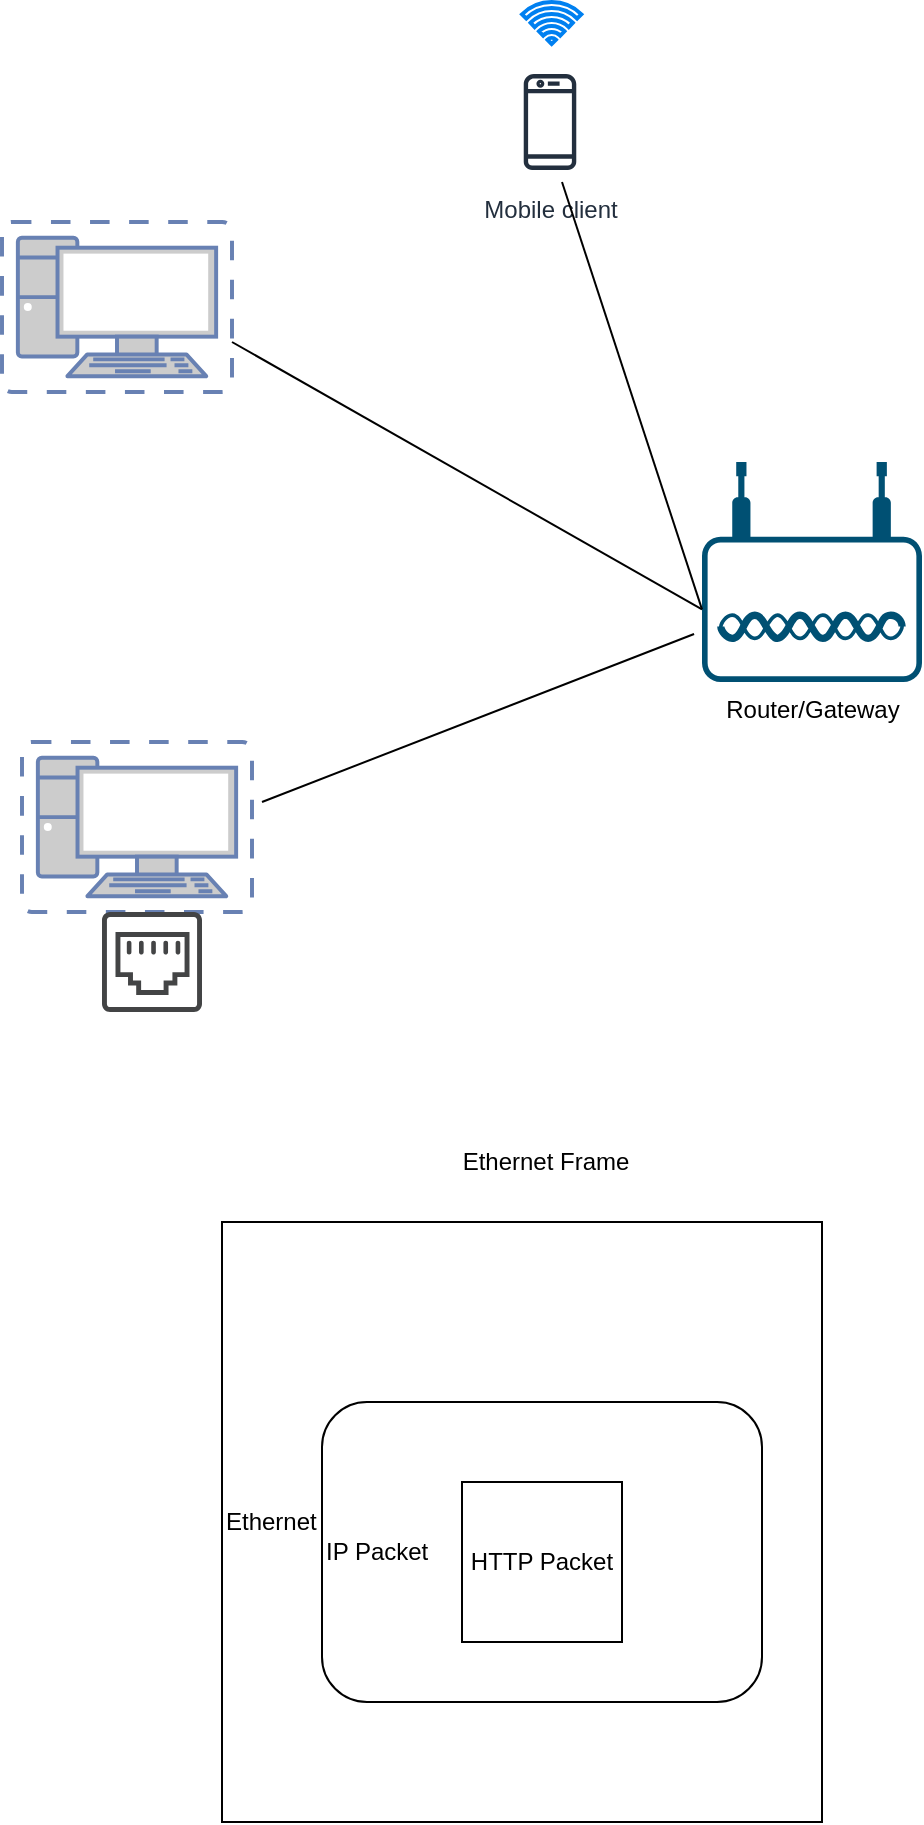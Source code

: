 <mxfile version="13.1.3">
    <diagram id="6hGFLwfOUW9BJ-s0fimq" name="Page-1">
        <mxGraphModel dx="958" dy="783" grid="1" gridSize="10" guides="1" tooltips="1" connect="1" arrows="1" fold="1" page="1" pageScale="1" pageWidth="827" pageHeight="1169" math="0" shadow="0">
            <root>
                <mxCell id="0"/>
                <mxCell id="1" parent="0"/>
                <mxCell id="2" value="Router/Gateway" style="points=[[0.03,0.36,0],[0.18,0,0],[0.5,0.34,0],[0.82,0,0],[0.97,0.36,0],[1,0.67,0],[0.975,0.975,0],[0.5,1,0],[0.025,0.975,0],[0,0.67,0]];verticalLabelPosition=bottom;html=1;verticalAlign=top;aspect=fixed;align=center;pointerEvents=1;shape=mxgraph.cisco19.wireless_access_point;fillColor=#005073;strokeColor=none;" vertex="1" parent="1">
                    <mxGeometry x="520" y="280" width="110" height="110" as="geometry"/>
                </mxCell>
                <mxCell id="3" value="" style="fontColor=#0066CC;verticalAlign=top;verticalLabelPosition=bottom;labelPosition=center;align=center;html=1;outlineConnect=0;fillColor=#CCCCCC;strokeColor=#6881B3;gradientColor=none;gradientDirection=north;strokeWidth=2;shape=mxgraph.networks.virtual_pc;" vertex="1" parent="1">
                    <mxGeometry x="170" y="160" width="115" height="85" as="geometry"/>
                </mxCell>
                <mxCell id="4" value="" style="fontColor=#0066CC;verticalAlign=top;verticalLabelPosition=bottom;labelPosition=center;align=center;html=1;outlineConnect=0;fillColor=#CCCCCC;strokeColor=#6881B3;gradientColor=none;gradientDirection=north;strokeWidth=2;shape=mxgraph.networks.virtual_pc;" vertex="1" parent="1">
                    <mxGeometry x="180" y="420" width="115" height="85" as="geometry"/>
                </mxCell>
                <mxCell id="6" value="Mobile client" style="outlineConnect=0;fontColor=#232F3E;gradientColor=none;strokeColor=#232F3E;fillColor=#ffffff;dashed=0;verticalLabelPosition=bottom;verticalAlign=top;align=center;html=1;fontSize=12;fontStyle=0;aspect=fixed;shape=mxgraph.aws4.resourceIcon;resIcon=mxgraph.aws4.mobile_client;" vertex="1" parent="1">
                    <mxGeometry x="414" y="80" width="60" height="60" as="geometry"/>
                </mxCell>
                <mxCell id="7" value="" style="html=1;verticalLabelPosition=bottom;align=center;labelBackgroundColor=#ffffff;verticalAlign=top;strokeWidth=2;strokeColor=#0080F0;shadow=0;dashed=0;shape=mxgraph.ios7.icons.wifi;pointerEvents=1" vertex="1" parent="1">
                    <mxGeometry x="430" y="50" width="29.7" height="21" as="geometry"/>
                </mxCell>
                <mxCell id="8" value="" style="endArrow=none;html=1;entryX=-0.036;entryY=0.782;entryDx=0;entryDy=0;entryPerimeter=0;" edge="1" parent="1" target="2">
                    <mxGeometry width="50" height="50" relative="1" as="geometry">
                        <mxPoint x="300" y="450" as="sourcePoint"/>
                        <mxPoint x="510" y="380" as="targetPoint"/>
                    </mxGeometry>
                </mxCell>
                <mxCell id="9" value="" style="endArrow=none;html=1;exitX=0;exitY=0.67;exitDx=0;exitDy=0;exitPerimeter=0;" edge="1" parent="1" source="2">
                    <mxGeometry width="50" height="50" relative="1" as="geometry">
                        <mxPoint x="400" y="190" as="sourcePoint"/>
                        <mxPoint x="450" y="140" as="targetPoint"/>
                    </mxGeometry>
                </mxCell>
                <mxCell id="10" value="" style="endArrow=none;html=1;entryX=0;entryY=0.67;entryDx=0;entryDy=0;entryPerimeter=0;" edge="1" parent="1" target="2">
                    <mxGeometry width="50" height="50" relative="1" as="geometry">
                        <mxPoint x="285" y="220" as="sourcePoint"/>
                        <mxPoint x="335" y="170" as="targetPoint"/>
                    </mxGeometry>
                </mxCell>
                <mxCell id="11" value="" style="pointerEvents=1;shadow=0;dashed=0;html=1;strokeColor=none;fillColor=#434445;aspect=fixed;labelPosition=center;verticalLabelPosition=bottom;verticalAlign=top;align=center;outlineConnect=0;shape=mxgraph.vvd.ethernet_port;" vertex="1" parent="1">
                    <mxGeometry x="220" y="505" width="50" height="50" as="geometry"/>
                </mxCell>
                <mxCell id="12" value="Ethernet" style="whiteSpace=wrap;html=1;aspect=fixed;align=left;" vertex="1" parent="1">
                    <mxGeometry x="280" y="660" width="300" height="300" as="geometry"/>
                </mxCell>
                <mxCell id="13" value="IP Packet" style="rounded=1;whiteSpace=wrap;html=1;align=left;" vertex="1" parent="1">
                    <mxGeometry x="330" y="750" width="220" height="150" as="geometry"/>
                </mxCell>
                <mxCell id="14" value="HTTP Packet" style="whiteSpace=wrap;html=1;aspect=fixed;" vertex="1" parent="1">
                    <mxGeometry x="400" y="790" width="80" height="80" as="geometry"/>
                </mxCell>
                <mxCell id="15" value="Ethernet Frame" style="text;html=1;strokeColor=none;fillColor=none;align=center;verticalAlign=middle;whiteSpace=wrap;rounded=0;" vertex="1" parent="1">
                    <mxGeometry x="394" y="620" width="96" height="20" as="geometry"/>
                </mxCell>
            </root>
        </mxGraphModel>
    </diagram>
</mxfile>